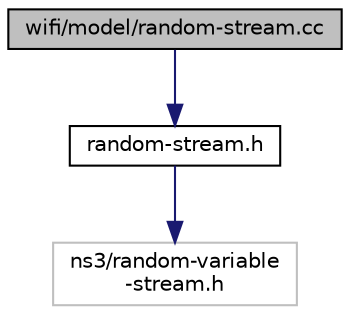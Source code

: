 digraph "wifi/model/random-stream.cc"
{
  edge [fontname="Helvetica",fontsize="10",labelfontname="Helvetica",labelfontsize="10"];
  node [fontname="Helvetica",fontsize="10",shape=record];
  Node1 [label="wifi/model/random-stream.cc",height=0.2,width=0.4,color="black", fillcolor="grey75", style="filled", fontcolor="black"];
  Node1 -> Node2 [color="midnightblue",fontsize="10",style="solid"];
  Node2 [label="random-stream.h",height=0.2,width=0.4,color="black", fillcolor="white", style="filled",URL="$d1/d4d/random-stream_8h.html"];
  Node2 -> Node3 [color="midnightblue",fontsize="10",style="solid"];
  Node3 [label="ns3/random-variable\l-stream.h",height=0.2,width=0.4,color="grey75", fillcolor="white", style="filled"];
}
